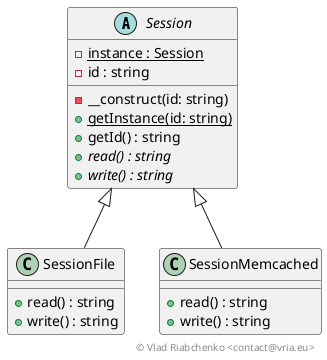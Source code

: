 @startuml

abstract class Session {
    -{static} instance : Session
    -id : string
    -__construct(id: string)
    +{static} getInstance(id: string)
    +getId() : string
    +{abstract} read() : string
    +{abstract} write() : string
}

class SessionFile {
    +read() : string
    +write() : string
}

class SessionMemcached {
    +read() : string
    +write() : string
}

SessionFile -up-|> Session
SessionMemcached -up-|> Session

right footer © Vlad Riabchenko <contact@vria.eu>

@enduml
